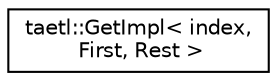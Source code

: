 digraph "Graphical Class Hierarchy"
{
  edge [fontname="Helvetica",fontsize="10",labelfontname="Helvetica",labelfontsize="10"];
  node [fontname="Helvetica",fontsize="10",shape=record];
  rankdir="LR";
  Node0 [label="taetl::GetImpl\< index,\l First, Rest \>",height=0.2,width=0.4,color="black", fillcolor="white", style="filled",URL="$structtaetl_1_1GetImpl.html"];
}
